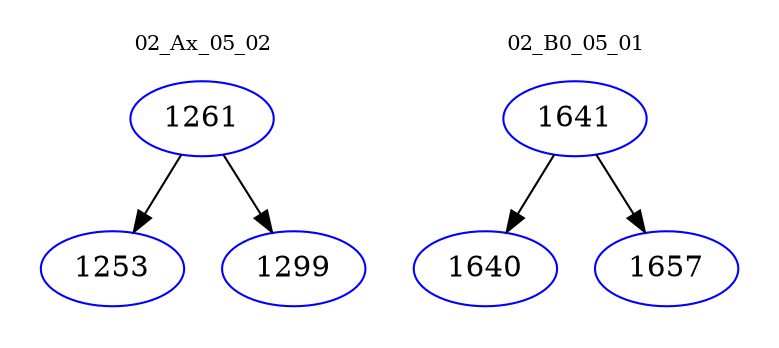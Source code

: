 digraph{
subgraph cluster_0 {
color = white
label = "02_Ax_05_02";
fontsize=10;
T0_1261 [label="1261", color="blue"]
T0_1261 -> T0_1253 [color="black"]
T0_1253 [label="1253", color="blue"]
T0_1261 -> T0_1299 [color="black"]
T0_1299 [label="1299", color="blue"]
}
subgraph cluster_1 {
color = white
label = "02_B0_05_01";
fontsize=10;
T1_1641 [label="1641", color="blue"]
T1_1641 -> T1_1640 [color="black"]
T1_1640 [label="1640", color="blue"]
T1_1641 -> T1_1657 [color="black"]
T1_1657 [label="1657", color="blue"]
}
}
